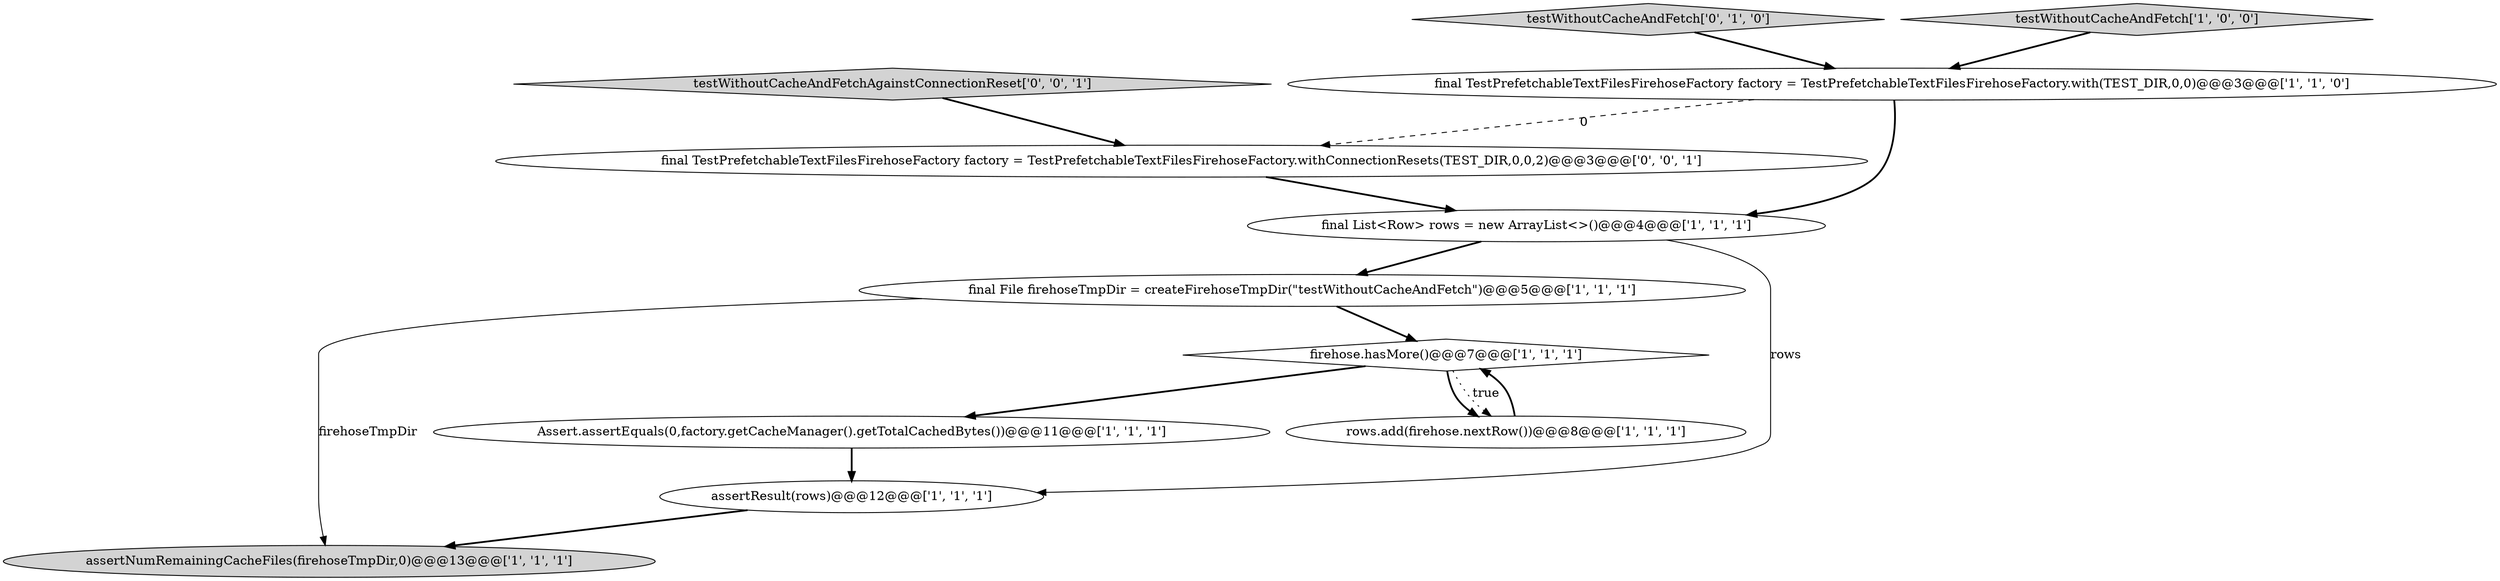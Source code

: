 digraph {
10 [style = filled, label = "testWithoutCacheAndFetchAgainstConnectionReset['0', '0', '1']", fillcolor = lightgray, shape = diamond image = "AAA0AAABBB3BBB"];
0 [style = filled, label = "final File firehoseTmpDir = createFirehoseTmpDir(\"testWithoutCacheAndFetch\")@@@5@@@['1', '1', '1']", fillcolor = white, shape = ellipse image = "AAA0AAABBB1BBB"];
4 [style = filled, label = "Assert.assertEquals(0,factory.getCacheManager().getTotalCachedBytes())@@@11@@@['1', '1', '1']", fillcolor = white, shape = ellipse image = "AAA0AAABBB1BBB"];
11 [style = filled, label = "final TestPrefetchableTextFilesFirehoseFactory factory = TestPrefetchableTextFilesFirehoseFactory.withConnectionResets(TEST_DIR,0,0,2)@@@3@@@['0', '0', '1']", fillcolor = white, shape = ellipse image = "AAA0AAABBB3BBB"];
1 [style = filled, label = "rows.add(firehose.nextRow())@@@8@@@['1', '1', '1']", fillcolor = white, shape = ellipse image = "AAA0AAABBB1BBB"];
6 [style = filled, label = "firehose.hasMore()@@@7@@@['1', '1', '1']", fillcolor = white, shape = diamond image = "AAA0AAABBB1BBB"];
7 [style = filled, label = "assertResult(rows)@@@12@@@['1', '1', '1']", fillcolor = white, shape = ellipse image = "AAA0AAABBB1BBB"];
2 [style = filled, label = "final TestPrefetchableTextFilesFirehoseFactory factory = TestPrefetchableTextFilesFirehoseFactory.with(TEST_DIR,0,0)@@@3@@@['1', '1', '0']", fillcolor = white, shape = ellipse image = "AAA0AAABBB1BBB"];
9 [style = filled, label = "testWithoutCacheAndFetch['0', '1', '0']", fillcolor = lightgray, shape = diamond image = "AAA0AAABBB2BBB"];
3 [style = filled, label = "final List<Row> rows = new ArrayList<>()@@@4@@@['1', '1', '1']", fillcolor = white, shape = ellipse image = "AAA0AAABBB1BBB"];
5 [style = filled, label = "assertNumRemainingCacheFiles(firehoseTmpDir,0)@@@13@@@['1', '1', '1']", fillcolor = lightgray, shape = ellipse image = "AAA0AAABBB1BBB"];
8 [style = filled, label = "testWithoutCacheAndFetch['1', '0', '0']", fillcolor = lightgray, shape = diamond image = "AAA0AAABBB1BBB"];
6->1 [style = bold, label=""];
6->4 [style = bold, label=""];
2->11 [style = dashed, label="0"];
3->7 [style = solid, label="rows"];
7->5 [style = bold, label=""];
1->6 [style = bold, label=""];
8->2 [style = bold, label=""];
0->5 [style = solid, label="firehoseTmpDir"];
11->3 [style = bold, label=""];
0->6 [style = bold, label=""];
9->2 [style = bold, label=""];
4->7 [style = bold, label=""];
3->0 [style = bold, label=""];
2->3 [style = bold, label=""];
10->11 [style = bold, label=""];
6->1 [style = dotted, label="true"];
}
